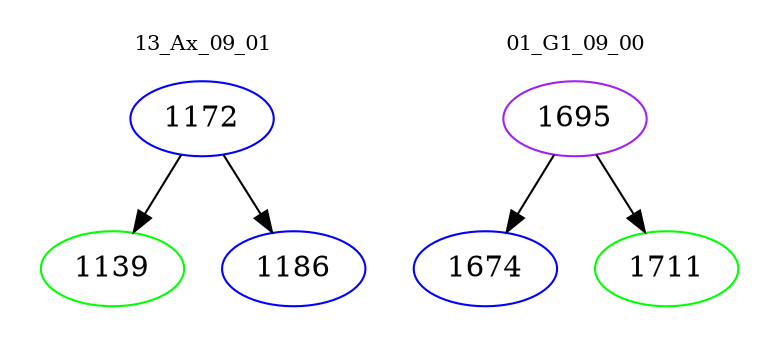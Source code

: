 digraph{
subgraph cluster_0 {
color = white
label = "13_Ax_09_01";
fontsize=10;
T0_1172 [label="1172", color="blue"]
T0_1172 -> T0_1139 [color="black"]
T0_1139 [label="1139", color="green"]
T0_1172 -> T0_1186 [color="black"]
T0_1186 [label="1186", color="blue"]
}
subgraph cluster_1 {
color = white
label = "01_G1_09_00";
fontsize=10;
T1_1695 [label="1695", color="purple"]
T1_1695 -> T1_1674 [color="black"]
T1_1674 [label="1674", color="blue"]
T1_1695 -> T1_1711 [color="black"]
T1_1711 [label="1711", color="green"]
}
}
